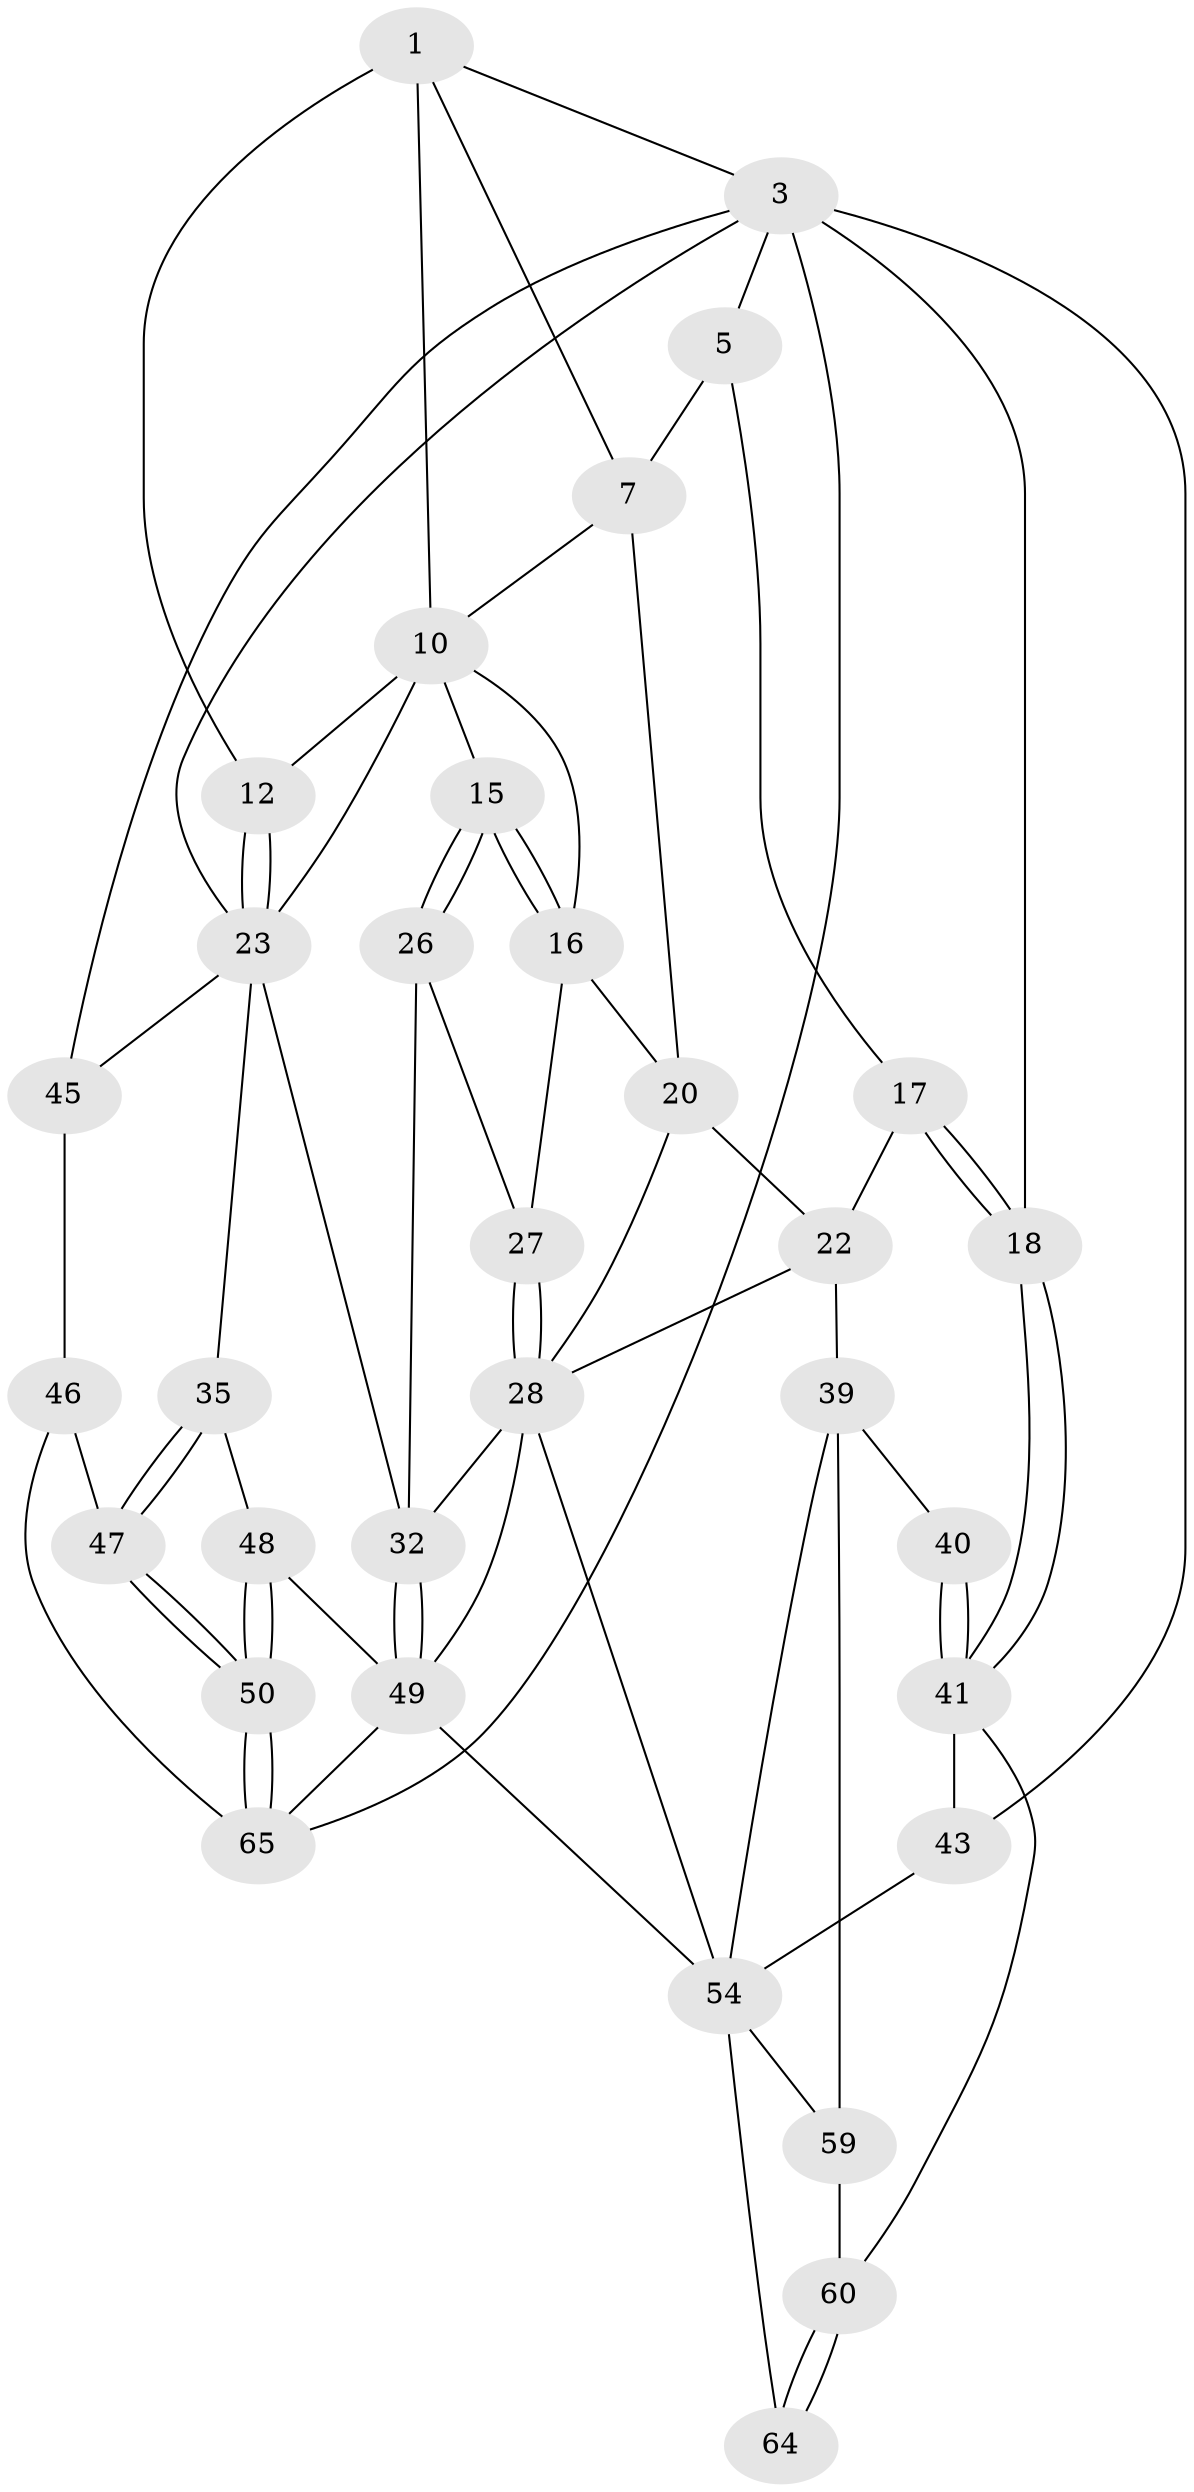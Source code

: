 // original degree distribution, {3: 0.030303030303030304, 5: 0.5151515151515151, 6: 0.21212121212121213, 4: 0.24242424242424243}
// Generated by graph-tools (version 1.1) at 2025/16/03/09/25 04:16:50]
// undirected, 33 vertices, 75 edges
graph export_dot {
graph [start="1"]
  node [color=gray90,style=filled];
  1 [pos="+0.47702620445261595+0",super="+6+2"];
  3 [pos="+1+0",super="+4+44"];
  5 [pos="+0+0",super="+9"];
  7 [pos="+0.3425500676152962+0.12774536988124108",super="+8"];
  10 [pos="+0.6078572987209558+0.12020727834990247",super="+13+11"];
  12 [pos="+0.8157235141481801+0.16323354300599144"];
  15 [pos="+0.5982717527175284+0.40723974155569476"];
  16 [pos="+0.5335242716130157+0.22390830427028102",super="+19"];
  17 [pos="+0+0.32654218506034444"];
  18 [pos="+0+0.30193591633971356"];
  20 [pos="+0.3503163951218703+0.29796294603936097",super="+21"];
  22 [pos="+0.10315210631388116+0.4190998834123054",super="+37"];
  23 [pos="+0.8401345789287354+0.3131903587443369",super="+24+25"];
  26 [pos="+0.5883481780496023+0.4127488059974705"];
  27 [pos="+0.493709545463793+0.41521544008034483"];
  28 [pos="+0.38882522311625844+0.5778729111829985",super="+29"];
  32 [pos="+0.585169642147361+0.6620198760339325",super="+33"];
  35 [pos="+0.8702153385938469+0.5814375877390348",super="+36"];
  39 [pos="+0.08285648825408957+0.6764789713862477",super="+56"];
  40 [pos="+0.07779091774643423+0.6767667391330384"];
  41 [pos="+0+0.6519819618577243",super="+42"];
  43 [pos="+0+1"];
  45 [pos="+1+0.8103712387465286"];
  46 [pos="+1+0.7716220026004315"];
  47 [pos="+0.996323142942997+0.7615988649110966"];
  48 [pos="+0.6935663607425854+0.7328215024101915"];
  49 [pos="+0.5876975757998685+0.6663712217649247",super="+53"];
  50 [pos="+0.7198737206767666+0.8290177158936061"];
  54 [pos="+0.25022877076174527+0.7264530183939164",super="+55+58"];
  59 [pos="+0.08313632741035955+0.7585467523035575"];
  60 [pos="+0.045992405814478596+0.8457865396740186"];
  64 [pos="+0.17332187046688724+0.9497896654039018"];
  65 [pos="+0.6509114633638826+1",super="+66"];
  1 -- 10;
  1 -- 7;
  1 -- 3;
  1 -- 12;
  3 -- 43 [weight=2];
  3 -- 18;
  3 -- 5;
  3 -- 45;
  3 -- 65;
  3 -- 23;
  5 -- 17;
  5 -- 7;
  7 -- 10;
  7 -- 20;
  10 -- 16;
  10 -- 12;
  10 -- 15;
  10 -- 23;
  12 -- 23;
  12 -- 23;
  15 -- 16;
  15 -- 16;
  15 -- 26;
  15 -- 26;
  16 -- 27;
  16 -- 20;
  17 -- 18;
  17 -- 18;
  17 -- 22;
  18 -- 41;
  18 -- 41;
  20 -- 28;
  20 -- 22 [weight=2];
  22 -- 28;
  22 -- 39;
  23 -- 32;
  23 -- 35 [weight=2];
  23 -- 45;
  26 -- 27;
  26 -- 32;
  27 -- 28;
  27 -- 28;
  28 -- 32;
  28 -- 54;
  28 -- 49;
  32 -- 49;
  32 -- 49;
  35 -- 47;
  35 -- 47;
  35 -- 48;
  39 -- 40;
  39 -- 59;
  39 -- 54;
  40 -- 41 [weight=2];
  40 -- 41;
  41 -- 43;
  41 -- 60;
  43 -- 54;
  45 -- 46;
  46 -- 47;
  46 -- 65;
  47 -- 50;
  47 -- 50;
  48 -- 49;
  48 -- 50;
  48 -- 50;
  49 -- 65;
  49 -- 54;
  50 -- 65;
  50 -- 65;
  54 -- 64 [weight=2];
  54 -- 59;
  59 -- 60;
  60 -- 64;
  60 -- 64;
}
